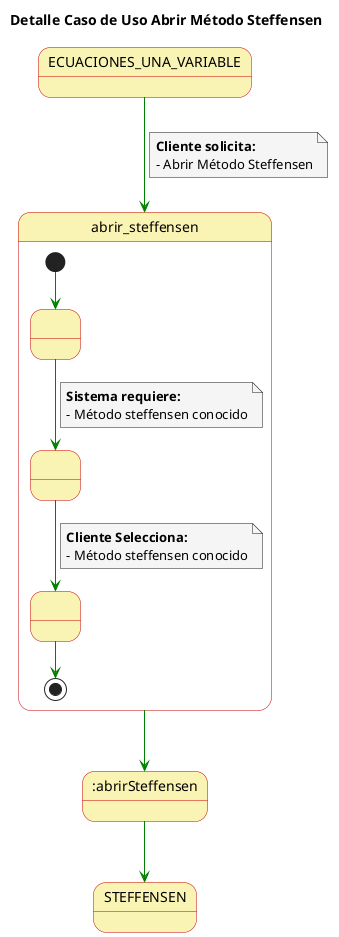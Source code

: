 @startuml

skinparam state {
  BackgroundColor #faf4b4
  BorderColor #c90000
}

skinparam note {
  BackgroundColor #f5f5f5
}

skinparam linetype polyline

title Detalle Caso de Uso Abrir Método Steffensen


ECUACIONES_UNA_VARIABLE -[#green]-> abrir_steffensen
note on link
  **Cliente solicita:**
  - Abrir Método Steffensen
end note

state abrir_steffensen{
  state 1 as " "
  state 2 as " "
  state 3 as " "
  
  [*] -[#green]-> 1
  1 -[#green]-> 2
  note on link
      **Sistema requiere:**
      - Método steffensen conocido
  end note
  2 -[#green]-> 3
  note on link
    **Cliente Selecciona:**
    - Método steffensen conocido
  end note
 
  3 -[#green]-> [*]
}

abrir_steffensen-[#green]-> :abrirSteffensen

:abrirSteffensen -[#green]-> STEFFENSEN

@enduml